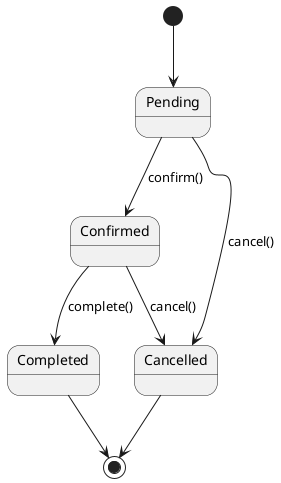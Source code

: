 @startuml x

[*] --> Pending
Pending --> Confirmed : confirm()
Confirmed --> Completed : complete()
Confirmed --> Cancelled : cancel()
Pending --> Cancelled : cancel()
Cancelled --> [*]
Completed --> [*]

@enduml
